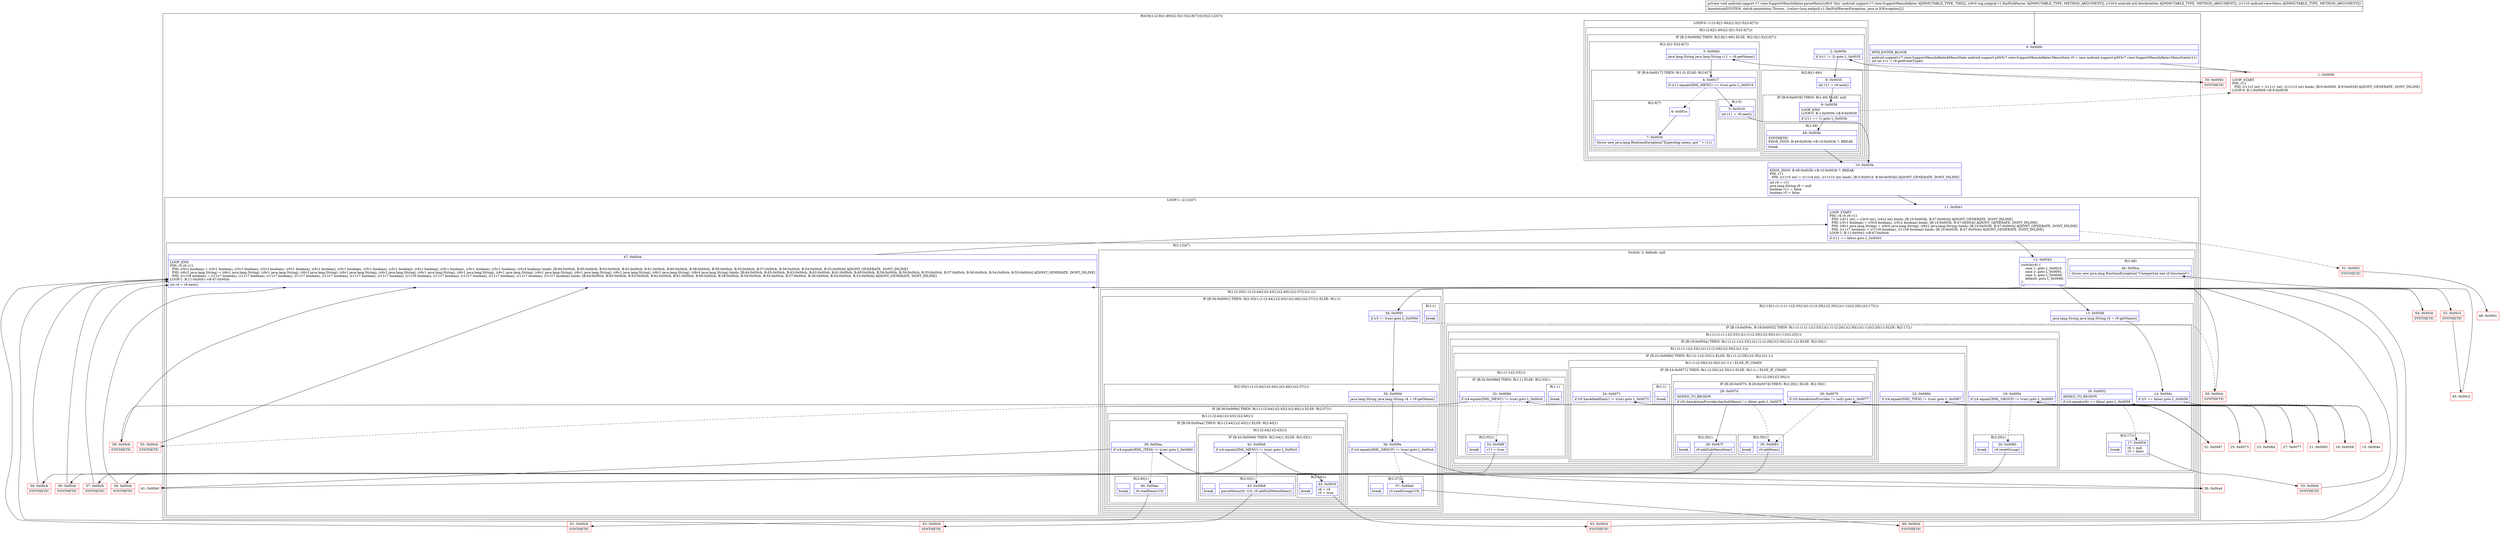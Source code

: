 digraph "CFG forandroid.support.v7.view.SupportMenuInflater.parseMenu(Lorg\/xmlpull\/v1\/XmlPullParser;Landroid\/util\/AttributeSet;Landroid\/view\/Menu;)V" {
subgraph cluster_Region_1357315146 {
label = "R(4:0|(1:(2:8|(1:49))(2:3|(1:5)(2:6|7)))|10|(2:12|47))";
node [shape=record,color=blue];
Node_0 [shape=record,label="{0\:\ 0x0000|MTH_ENTER_BLOCK\l|android.support.v7.view.SupportMenuInflater$MenuState android.support.p003v7.view.SupportMenuInflater.MenuState r0 = new android.support.p003v7.view.SupportMenuInflater.MenuState(r11)\lint int r11 = r9.getEventType()\l}"];
subgraph cluster_LoopRegion_690339052 {
label = "LOOP:0: (1:(2:8|(1:49))(2:3|(1:5)(2:6|7)))";
node [shape=record,color=blue];
subgraph cluster_Region_80708526 {
label = "R(1:(2:8|(1:49))(2:3|(1:5)(2:6|7)))";
node [shape=record,color=blue];
subgraph cluster_IfRegion_1167091954 {
label = "IF [B:2:0x000b] THEN: R(2:8|(1:49)) ELSE: R(2:3|(1:5)(2:6|7))";
node [shape=record,color=blue];
Node_2 [shape=record,label="{2\:\ 0x000b|if (r11 != 2) goto L_0x0035\l}"];
subgraph cluster_Region_382066600 {
label = "R(2:8|(1:49))";
node [shape=record,color=blue];
Node_8 [shape=record,label="{8\:\ 0x0035|int r11 = r9.next()\l}"];
subgraph cluster_IfRegion_1379050084 {
label = "IF [B:9:0x0039] THEN: R(1:49) ELSE: null";
node [shape=record,color=blue];
Node_9 [shape=record,label="{9\:\ 0x0039|LOOP_END\lLOOP:0: B:1:0x0009\-\>B:9:0x0039\l|if (r11 == 1) goto L_0x003b\l}"];
subgraph cluster_Region_129163278 {
label = "R(1:49)";
node [shape=record,color=blue];
Node_49 [shape=record,label="{49\:\ 0x003b|SYNTHETIC\lEDGE_INSN: B:49:0x003b\-\>B:10:0x003b ?: BREAK  \l|break\l}"];
}
}
}
subgraph cluster_Region_888803854 {
label = "R(2:3|(1:5)(2:6|7))";
node [shape=record,color=blue];
Node_3 [shape=record,label="{3\:\ 0x000d|java.lang.String java.lang.String r11 = r9.getName()\l}"];
subgraph cluster_IfRegion_217756582 {
label = "IF [B:4:0x0017] THEN: R(1:5) ELSE: R(2:6|7)";
node [shape=record,color=blue];
Node_4 [shape=record,label="{4\:\ 0x0017|if (r11.equals(XML_MENU) == true) goto L_0x0019\l}"];
subgraph cluster_Region_940295336 {
label = "R(1:5)";
node [shape=record,color=blue];
Node_5 [shape=record,label="{5\:\ 0x0019|int r11 = r9.next()\l}"];
}
subgraph cluster_Region_1256955187 {
label = "R(2:6|7)";
node [shape=record,color=blue];
Node_6 [shape=record,label="{6\:\ 0x001e}"];
Node_7 [shape=record,label="{7\:\ 0x0034|throw new java.lang.RuntimeException(\"Expecting menu, got \" + r11)\l}"];
}
}
}
}
}
}
Node_10 [shape=record,label="{10\:\ 0x003b|EDGE_INSN: B:49:0x003b\-\>B:10:0x003b ?: BREAK  \lPHI: r11 \l  PHI: (r11v5 int) = (r11v4 int), (r11v10 int) binds: [B:5:0x0019, B:49:0x003b] A[DONT_GENERATE, DONT_INLINE]\l|int r4 = r11\ljava.lang.String r6 = null\lboolean r11 = false\lboolean r5 = false\l}"];
subgraph cluster_LoopRegion_1822698895 {
label = "LOOP:1: (2:12|47)";
node [shape=record,color=blue];
Node_11 [shape=record,label="{11\:\ 0x0041|LOOP_START\lPHI: r4 r5 r6 r11 \l  PHI: (r4v1 int) = (r4v0 int), (r4v2 int) binds: [B:10:0x003b, B:47:0x00cb] A[DONT_GENERATE, DONT_INLINE]\l  PHI: (r5v1 boolean) = (r5v0 boolean), (r5v2 boolean) binds: [B:10:0x003b, B:47:0x00cb] A[DONT_GENERATE, DONT_INLINE]\l  PHI: (r6v1 java.lang.String) = (r6v0 java.lang.String), (r6v2 java.lang.String) binds: [B:10:0x003b, B:47:0x00cb] A[DONT_GENERATE, DONT_INLINE]\l  PHI: (r11v7 boolean) = (r11v6 boolean), (r11v8 boolean) binds: [B:10:0x003b, B:47:0x00cb] A[DONT_GENERATE, DONT_INLINE]\lLOOP:1: B:11:0x0041\-\>B:47:0x00cb\l|if (r11 == false) goto L_0x0043\l}"];
subgraph cluster_Region_227354504 {
label = "R(2:12|47)";
node [shape=record,color=blue];
subgraph cluster_SwitchRegion_1761820245 {
label = "Switch: 3, default: null";
node [shape=record,color=blue];
Node_12 [shape=record,label="{12\:\ 0x0043|switch(r4) \{\l    case 1: goto L_0x00c3;\l    case 2: goto L_0x0091;\l    case 3: goto L_0x0048;\l    default: goto L_0x0046;\l\}\l}"];
subgraph cluster_Region_1625563922 {
label = "R(1:46)";
node [shape=record,color=blue];
Node_46 [shape=record,label="{46\:\ 0x00ca|throw new java.lang.RuntimeException(\"Unexpected end of document\")\l}"];
}
subgraph cluster_Region_1688351038 {
label = "R(1:(2:35|(1:(1:(2:44|1)(2:43|1))(2:40|1))(2:37|1))(1:1))";
node [shape=record,color=blue];
subgraph cluster_IfRegion_81159204 {
label = "IF [B:34:0x0091] THEN: R(2:35|(1:(1:(2:44|1)(2:43|1))(2:40|1))(2:37|1)) ELSE: R(1:1)";
node [shape=record,color=blue];
Node_34 [shape=record,label="{34\:\ 0x0091|if (r5 != true) goto L_0x0094\l}"];
subgraph cluster_Region_640312873 {
label = "R(2:35|(1:(1:(2:44|1)(2:43|1))(2:40|1))(2:37|1))";
node [shape=record,color=blue];
Node_35 [shape=record,label="{35\:\ 0x0094|java.lang.String java.lang.String r4 = r9.getName()\l}"];
subgraph cluster_IfRegion_2144338664 {
label = "IF [B:36:0x009e] THEN: R(1:(1:(2:44|1)(2:43|1))(2:40|1)) ELSE: R(2:37|1)";
node [shape=record,color=blue];
Node_36 [shape=record,label="{36\:\ 0x009e|if (r4.equals(XML_GROUP) != true) goto L_0x00a4\l}"];
subgraph cluster_Region_478678263 {
label = "R(1:(1:(2:44|1)(2:43|1))(2:40|1))";
node [shape=record,color=blue];
subgraph cluster_IfRegion_852852936 {
label = "IF [B:39:0x00aa] THEN: R(1:(2:44|1)(2:43|1)) ELSE: R(2:40|1)";
node [shape=record,color=blue];
Node_39 [shape=record,label="{39\:\ 0x00aa|if (r4.equals(XML_ITEM) != true) goto L_0x00b0\l}"];
subgraph cluster_Region_212479480 {
label = "R(1:(2:44|1)(2:43|1))";
node [shape=record,color=blue];
subgraph cluster_IfRegion_85276146 {
label = "IF [B:42:0x00b6] THEN: R(2:44|1) ELSE: R(2:43|1)";
node [shape=record,color=blue];
Node_42 [shape=record,label="{42\:\ 0x00b6|if (r4.equals(XML_MENU) != true) goto L_0x00c0\l}"];
subgraph cluster_Region_817747792 {
label = "R(2:44|1)";
node [shape=record,color=blue];
Node_44 [shape=record,label="{44\:\ 0x00c0|r6 = r4\lr5 = true\l}"];
Node_InsnContainer_1293382604 [shape=record,label="{|break\l}"];
}
subgraph cluster_Region_1916918289 {
label = "R(2:43|1)";
node [shape=record,color=blue];
Node_43 [shape=record,label="{43\:\ 0x00b8|parseMenu(r9, r10, r0.addSubMenuItem())\l}"];
Node_InsnContainer_952729745 [shape=record,label="{|break\l}"];
}
}
}
subgraph cluster_Region_207551533 {
label = "R(2:40|1)";
node [shape=record,color=blue];
Node_40 [shape=record,label="{40\:\ 0x00ac|r0.readItem(r10)\l}"];
Node_InsnContainer_1685773515 [shape=record,label="{|break\l}"];
}
}
}
subgraph cluster_Region_1451835709 {
label = "R(2:37|1)";
node [shape=record,color=blue];
Node_37 [shape=record,label="{37\:\ 0x00a0|r0.readGroup(r10)\l}"];
Node_InsnContainer_962787409 [shape=record,label="{|break\l}"];
}
}
}
subgraph cluster_Region_1335719330 {
label = "R(1:1)";
node [shape=record,color=blue];
Node_InsnContainer_992258504 [shape=record,label="{|break\l}"];
}
}
}
subgraph cluster_Region_1895497815 {
label = "R(2:13|(1:(1:(1:(1:1)(2:33|1))(1:(1:(2:29|1)(2:30|1))(1:1)))(2:20|1))(2:17|1))";
node [shape=record,color=blue];
Node_13 [shape=record,label="{13\:\ 0x0048|java.lang.String java.lang.String r4 = r9.getName()\l}"];
subgraph cluster_IfRegion_1115427931 {
label = "IF [B:14:0x004c, B:16:0x0052] THEN: R(1:(1:(1:(1:1)(2:33|1))(1:(1:(2:29|1)(2:30|1))(1:1)))(2:20|1)) ELSE: R(2:17|1)";
node [shape=record,color=blue];
Node_14 [shape=record,label="{14\:\ 0x004c|if (r5 == false) goto L_0x0058\l}"];
Node_16 [shape=record,label="{16\:\ 0x0052|ADDED_TO_REGION\l|if (r4.equals(r6) == false) goto L_0x0058\l}"];
subgraph cluster_Region_151693027 {
label = "R(1:(1:(1:(1:1)(2:33|1))(1:(1:(2:29|1)(2:30|1))(1:1)))(2:20|1))";
node [shape=record,color=blue];
subgraph cluster_IfRegion_256089058 {
label = "IF [B:19:0x005e] THEN: R(1:(1:(1:1)(2:33|1))(1:(1:(2:29|1)(2:30|1))(1:1))) ELSE: R(2:20|1)";
node [shape=record,color=blue];
Node_19 [shape=record,label="{19\:\ 0x005e|if (r4.equals(XML_GROUP) != true) goto L_0x0065\l}"];
subgraph cluster_Region_654604259 {
label = "R(1:(1:(1:1)(2:33|1))(1:(1:(2:29|1)(2:30|1))(1:1)))";
node [shape=record,color=blue];
subgraph cluster_IfRegion_286169346 {
label = "IF [B:22:0x006b] THEN: R(1:(1:1)(2:33|1)) ELSE: R(1:(1:(2:29|1)(2:30|1))(1:1))";
node [shape=record,color=blue];
Node_22 [shape=record,label="{22\:\ 0x006b|if (r4.equals(XML_ITEM) != true) goto L_0x0087\l}"];
subgraph cluster_Region_51394244 {
label = "R(1:(1:1)(2:33|1))";
node [shape=record,color=blue];
subgraph cluster_IfRegion_1025016948 {
label = "IF [B:32:0x008d] THEN: R(1:1) ELSE: R(2:33|1)";
node [shape=record,color=blue];
Node_32 [shape=record,label="{32\:\ 0x008d|if (r4.equals(XML_MENU) != true) goto L_0x00cb\l}"];
subgraph cluster_Region_501523847 {
label = "R(1:1)";
node [shape=record,color=blue];
Node_InsnContainer_1099244902 [shape=record,label="{|break\l}"];
}
subgraph cluster_Region_855469015 {
label = "R(2:33|1)";
node [shape=record,color=blue];
Node_33 [shape=record,label="{33\:\ 0x008f|r11 = true\l}"];
Node_InsnContainer_1169881562 [shape=record,label="{|break\l}"];
}
}
}
subgraph cluster_Region_1193169343 {
label = "R(1:(1:(2:29|1)(2:30|1))(1:1)) | ELSE_IF_CHAIN\l";
node [shape=record,color=blue];
subgraph cluster_IfRegion_837477130 {
label = "IF [B:24:0x0071] THEN: R(1:(2:29|1)(2:30|1)) ELSE: R(1:1) | ELSE_IF_CHAIN\l";
node [shape=record,color=blue];
Node_24 [shape=record,label="{24\:\ 0x0071|if (r0.hasAddedItem() != true) goto L_0x0073\l}"];
subgraph cluster_Region_2146311238 {
label = "R(1:(2:29|1)(2:30|1))";
node [shape=record,color=blue];
subgraph cluster_IfRegion_1292314228 {
label = "IF [B:26:0x0075, B:28:0x007d] THEN: R(2:29|1) ELSE: R(2:30|1)";
node [shape=record,color=blue];
Node_26 [shape=record,label="{26\:\ 0x0075|if (r0.itemActionProvider != null) goto L_0x0077\l}"];
Node_28 [shape=record,label="{28\:\ 0x007d|ADDED_TO_REGION\l|if (r0.itemActionProvider.hasSubMenu() != false) goto L_0x007f\l}"];
subgraph cluster_Region_910361709 {
label = "R(2:29|1)";
node [shape=record,color=blue];
Node_29 [shape=record,label="{29\:\ 0x007f|r0.addSubMenuItem()\l}"];
Node_InsnContainer_388544712 [shape=record,label="{|break\l}"];
}
subgraph cluster_Region_719272753 {
label = "R(2:30|1)";
node [shape=record,color=blue];
Node_30 [shape=record,label="{30\:\ 0x0083|r0.addItem()\l}"];
Node_InsnContainer_89061342 [shape=record,label="{|break\l}"];
}
}
}
subgraph cluster_Region_820567393 {
label = "R(1:1)";
node [shape=record,color=blue];
Node_InsnContainer_1064037142 [shape=record,label="{|break\l}"];
}
}
}
}
}
subgraph cluster_Region_1280012243 {
label = "R(2:20|1)";
node [shape=record,color=blue];
Node_20 [shape=record,label="{20\:\ 0x0060|r0.resetGroup()\l}"];
Node_InsnContainer_1834482379 [shape=record,label="{|break\l}"];
}
}
}
subgraph cluster_Region_640271985 {
label = "R(2:17|1)";
node [shape=record,color=blue];
Node_17 [shape=record,label="{17\:\ 0x0054|r6 = null\lr5 = false\l}"];
Node_InsnContainer_525668536 [shape=record,label="{|break\l}"];
}
}
}
}
Node_47 [shape=record,label="{47\:\ 0x00cb|LOOP_END\lPHI: r5 r6 r11 \l  PHI: (r5v2 boolean) = (r5v1 boolean), (r5v1 boolean), (r5v3 boolean), (r5v1 boolean), (r5v1 boolean), (r5v1 boolean), (r5v1 boolean), (r5v1 boolean), (r5v1 boolean), (r5v1 boolean), (r5v1 boolean), (r5v1 boolean), (r5v4 boolean) binds: [B:64:0x00cb, B:65:0x00cb, B:63:0x00cb, B:62:0x00cb, B:61:0x00cb, B:60:0x00cb, B:58:0x00cb, B:59:0x00cb, B:55:0x00cb, B:57:0x00cb, B:56:0x00cb, B:54:0x00cb, B:53:0x00cb] A[DONT_GENERATE, DONT_INLINE]\l  PHI: (r6v2 java.lang.String) = (r6v1 java.lang.String), (r6v1 java.lang.String), (r6v3 java.lang.String), (r6v1 java.lang.String), (r6v1 java.lang.String), (r6v1 java.lang.String), (r6v1 java.lang.String), (r6v1 java.lang.String), (r6v1 java.lang.String), (r6v1 java.lang.String), (r6v1 java.lang.String), (r6v1 java.lang.String), (r6v4 java.lang.String) binds: [B:64:0x00cb, B:65:0x00cb, B:63:0x00cb, B:62:0x00cb, B:61:0x00cb, B:60:0x00cb, B:58:0x00cb, B:59:0x00cb, B:55:0x00cb, B:57:0x00cb, B:56:0x00cb, B:54:0x00cb, B:53:0x00cb] A[DONT_GENERATE, DONT_INLINE]\l  PHI: (r11v8 boolean) = (r11v7 boolean), (r11v7 boolean), (r11v7 boolean), (r11v7 boolean), (r11v7 boolean), (r11v7 boolean), (r11v7 boolean), (r11v9 boolean), (r11v7 boolean), (r11v7 boolean), (r11v7 boolean), (r11v7 boolean), (r11v7 boolean) binds: [B:64:0x00cb, B:65:0x00cb, B:63:0x00cb, B:62:0x00cb, B:61:0x00cb, B:60:0x00cb, B:58:0x00cb, B:59:0x00cb, B:55:0x00cb, B:57:0x00cb, B:56:0x00cb, B:54:0x00cb, B:53:0x00cb] A[DONT_GENERATE, DONT_INLINE]\lLOOP:1: B:11:0x0041\-\>B:47:0x00cb\l|int r4 = r9.next()\l}"];
}
}
}
Node_1 [shape=record,color=red,label="{1\:\ 0x0009|LOOP_START\lPHI: r11 \l  PHI: (r11v2 int) = (r11v1 int), (r11v10 int) binds: [B:0:0x0000, B:9:0x0039] A[DONT_GENERATE, DONT_INLINE]\lLOOP:0: B:1:0x0009\-\>B:9:0x0039\l}"];
Node_15 [shape=record,color=red,label="{15\:\ 0x004e}"];
Node_18 [shape=record,color=red,label="{18\:\ 0x0058}"];
Node_21 [shape=record,color=red,label="{21\:\ 0x0065}"];
Node_23 [shape=record,color=red,label="{23\:\ 0x006d}"];
Node_25 [shape=record,color=red,label="{25\:\ 0x0073}"];
Node_27 [shape=record,color=red,label="{27\:\ 0x0077}"];
Node_31 [shape=record,color=red,label="{31\:\ 0x0087}"];
Node_38 [shape=record,color=red,label="{38\:\ 0x00a4}"];
Node_41 [shape=record,color=red,label="{41\:\ 0x00b0}"];
Node_45 [shape=record,color=red,label="{45\:\ 0x00c3}"];
Node_48 [shape=record,color=red,label="{48\:\ 0x00d1}"];
Node_50 [shape=record,color=red,label="{50\:\ 0x000d|SYNTHETIC\l}"];
Node_51 [shape=record,color=red,label="{51\:\ 0x00d1|SYNTHETIC\l}"];
Node_52 [shape=record,color=red,label="{52\:\ 0x00c3|SYNTHETIC\l}"];
Node_53 [shape=record,color=red,label="{53\:\ 0x00cb|SYNTHETIC\l}"];
Node_54 [shape=record,color=red,label="{54\:\ 0x00cb|SYNTHETIC\l}"];
Node_55 [shape=record,color=red,label="{55\:\ 0x00cb|SYNTHETIC\l}"];
Node_56 [shape=record,color=red,label="{56\:\ 0x00cb|SYNTHETIC\l}"];
Node_57 [shape=record,color=red,label="{57\:\ 0x00cb|SYNTHETIC\l}"];
Node_58 [shape=record,color=red,label="{58\:\ 0x00cb|SYNTHETIC\l}"];
Node_59 [shape=record,color=red,label="{59\:\ 0x00cb|SYNTHETIC\l}"];
Node_60 [shape=record,color=red,label="{60\:\ 0x00cb|SYNTHETIC\l}"];
Node_61 [shape=record,color=red,label="{61\:\ 0x00cb|SYNTHETIC\l}"];
Node_62 [shape=record,color=red,label="{62\:\ 0x00cb|SYNTHETIC\l}"];
Node_63 [shape=record,color=red,label="{63\:\ 0x00cb|SYNTHETIC\l}"];
Node_64 [shape=record,color=red,label="{64\:\ 0x00cb|SYNTHETIC\l}"];
Node_65 [shape=record,color=red,label="{65\:\ 0x00cb|SYNTHETIC\l}"];
MethodNode[shape=record,label="{private void android.support.v7.view.SupportMenuInflater.parseMenu((r8v0 'this' android.support.v7.view.SupportMenuInflater A[IMMUTABLE_TYPE, THIS]), (r9v0 org.xmlpull.v1.XmlPullParser A[IMMUTABLE_TYPE, METHOD_ARGUMENT]), (r10v0 android.util.AttributeSet A[IMMUTABLE_TYPE, METHOD_ARGUMENT]), (r11v0 android.view.Menu A[IMMUTABLE_TYPE, METHOD_ARGUMENT]))  | Annotation[SYSTEM, dalvik.annotation.Throws, \{value=[org.xmlpull.v1.XmlPullParserException, java.io.IOException]\}]\l}"];
MethodNode -> Node_0;
Node_0 -> Node_1;
Node_2 -> Node_8;
Node_2 -> Node_50[style=dashed];
Node_8 -> Node_9;
Node_9 -> Node_1[style=dashed];
Node_9 -> Node_49;
Node_49 -> Node_10;
Node_3 -> Node_4;
Node_4 -> Node_5;
Node_4 -> Node_6[style=dashed];
Node_5 -> Node_10;
Node_6 -> Node_7;
Node_10 -> Node_11;
Node_11 -> Node_12;
Node_11 -> Node_51[style=dashed];
Node_12 -> Node_13;
Node_12 -> Node_34;
Node_12 -> Node_52;
Node_12 -> Node_64;
Node_34 -> Node_35;
Node_34 -> Node_65[style=dashed];
Node_35 -> Node_36;
Node_36 -> Node_37[style=dashed];
Node_36 -> Node_38;
Node_39 -> Node_40[style=dashed];
Node_39 -> Node_41;
Node_42 -> Node_43[style=dashed];
Node_42 -> Node_44;
Node_44 -> Node_63;
Node_43 -> Node_62;
Node_40 -> Node_61;
Node_37 -> Node_60;
Node_13 -> Node_14;
Node_14 -> Node_15[style=dashed];
Node_14 -> Node_18;
Node_16 -> Node_17[style=dashed];
Node_16 -> Node_18;
Node_19 -> Node_20[style=dashed];
Node_19 -> Node_21;
Node_22 -> Node_23[style=dashed];
Node_22 -> Node_31;
Node_32 -> Node_33[style=dashed];
Node_32 -> Node_58;
Node_33 -> Node_59;
Node_24 -> Node_25;
Node_24 -> Node_55[style=dashed];
Node_26 -> Node_27;
Node_26 -> Node_30[style=dashed];
Node_28 -> Node_29;
Node_28 -> Node_30[style=dashed];
Node_29 -> Node_56;
Node_30 -> Node_57;
Node_20 -> Node_54;
Node_17 -> Node_53;
Node_47 -> Node_11;
Node_1 -> Node_2;
Node_15 -> Node_16;
Node_18 -> Node_19;
Node_21 -> Node_22;
Node_23 -> Node_24;
Node_25 -> Node_26;
Node_27 -> Node_28;
Node_31 -> Node_32;
Node_38 -> Node_39;
Node_41 -> Node_42;
Node_45 -> Node_46;
Node_50 -> Node_3;
Node_51 -> Node_48;
Node_52 -> Node_45;
Node_53 -> Node_47;
Node_54 -> Node_47;
Node_55 -> Node_47;
Node_56 -> Node_47;
Node_57 -> Node_47;
Node_58 -> Node_47;
Node_59 -> Node_47;
Node_60 -> Node_47;
Node_61 -> Node_47;
Node_62 -> Node_47;
Node_63 -> Node_47;
Node_64 -> Node_47;
Node_65 -> Node_47;
}

